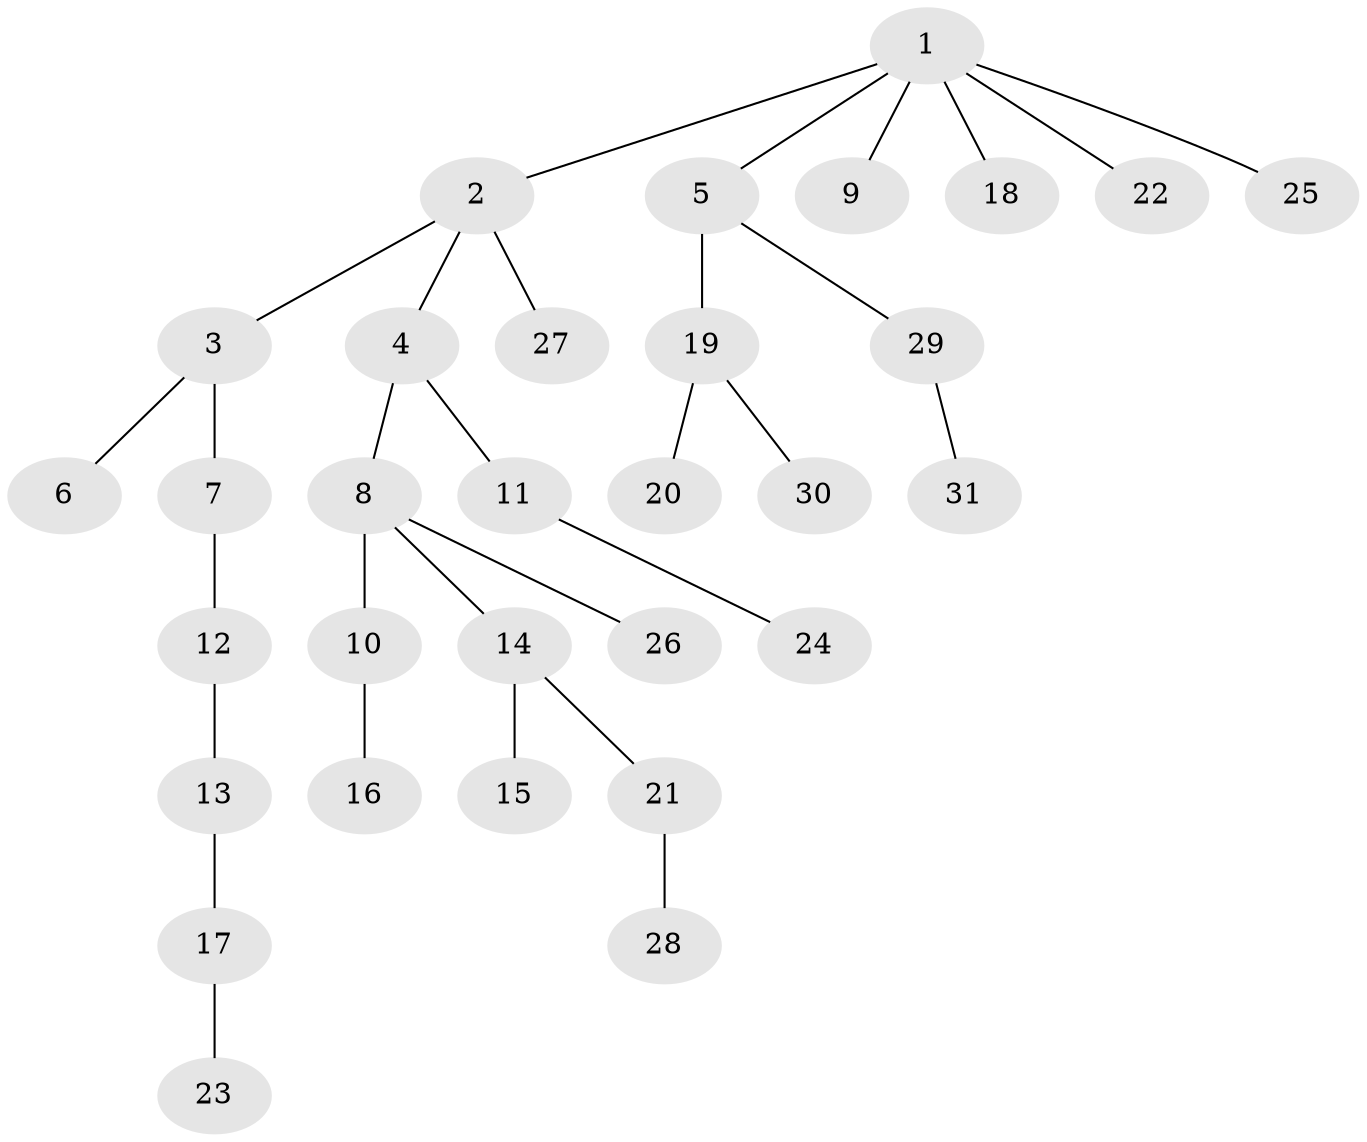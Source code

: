 // original degree distribution, {8: 0.013157894736842105, 7: 0.02631578947368421, 5: 0.02631578947368421, 4: 0.05263157894736842, 1: 0.5526315789473685, 3: 0.13157894736842105, 2: 0.19736842105263158}
// Generated by graph-tools (version 1.1) at 2025/51/03/04/25 22:51:58]
// undirected, 31 vertices, 30 edges
graph export_dot {
  node [color=gray90,style=filled];
  1;
  2;
  3;
  4;
  5;
  6;
  7;
  8;
  9;
  10;
  11;
  12;
  13;
  14;
  15;
  16;
  17;
  18;
  19;
  20;
  21;
  22;
  23;
  24;
  25;
  26;
  27;
  28;
  29;
  30;
  31;
  1 -- 2 [weight=1.0];
  1 -- 5 [weight=1.0];
  1 -- 9 [weight=1.0];
  1 -- 18 [weight=1.0];
  1 -- 22 [weight=1.0];
  1 -- 25 [weight=1.0];
  2 -- 3 [weight=1.0];
  2 -- 4 [weight=1.0];
  2 -- 27 [weight=1.0];
  3 -- 6 [weight=1.0];
  3 -- 7 [weight=1.0];
  4 -- 8 [weight=1.0];
  4 -- 11 [weight=1.0];
  5 -- 19 [weight=1.0];
  5 -- 29 [weight=1.0];
  7 -- 12 [weight=1.0];
  8 -- 10 [weight=4.0];
  8 -- 14 [weight=1.0];
  8 -- 26 [weight=1.0];
  10 -- 16 [weight=1.0];
  11 -- 24 [weight=1.0];
  12 -- 13 [weight=1.0];
  13 -- 17 [weight=1.0];
  14 -- 15 [weight=1.0];
  14 -- 21 [weight=1.0];
  17 -- 23 [weight=1.0];
  19 -- 20 [weight=1.0];
  19 -- 30 [weight=1.0];
  21 -- 28 [weight=2.0];
  29 -- 31 [weight=1.0];
}

